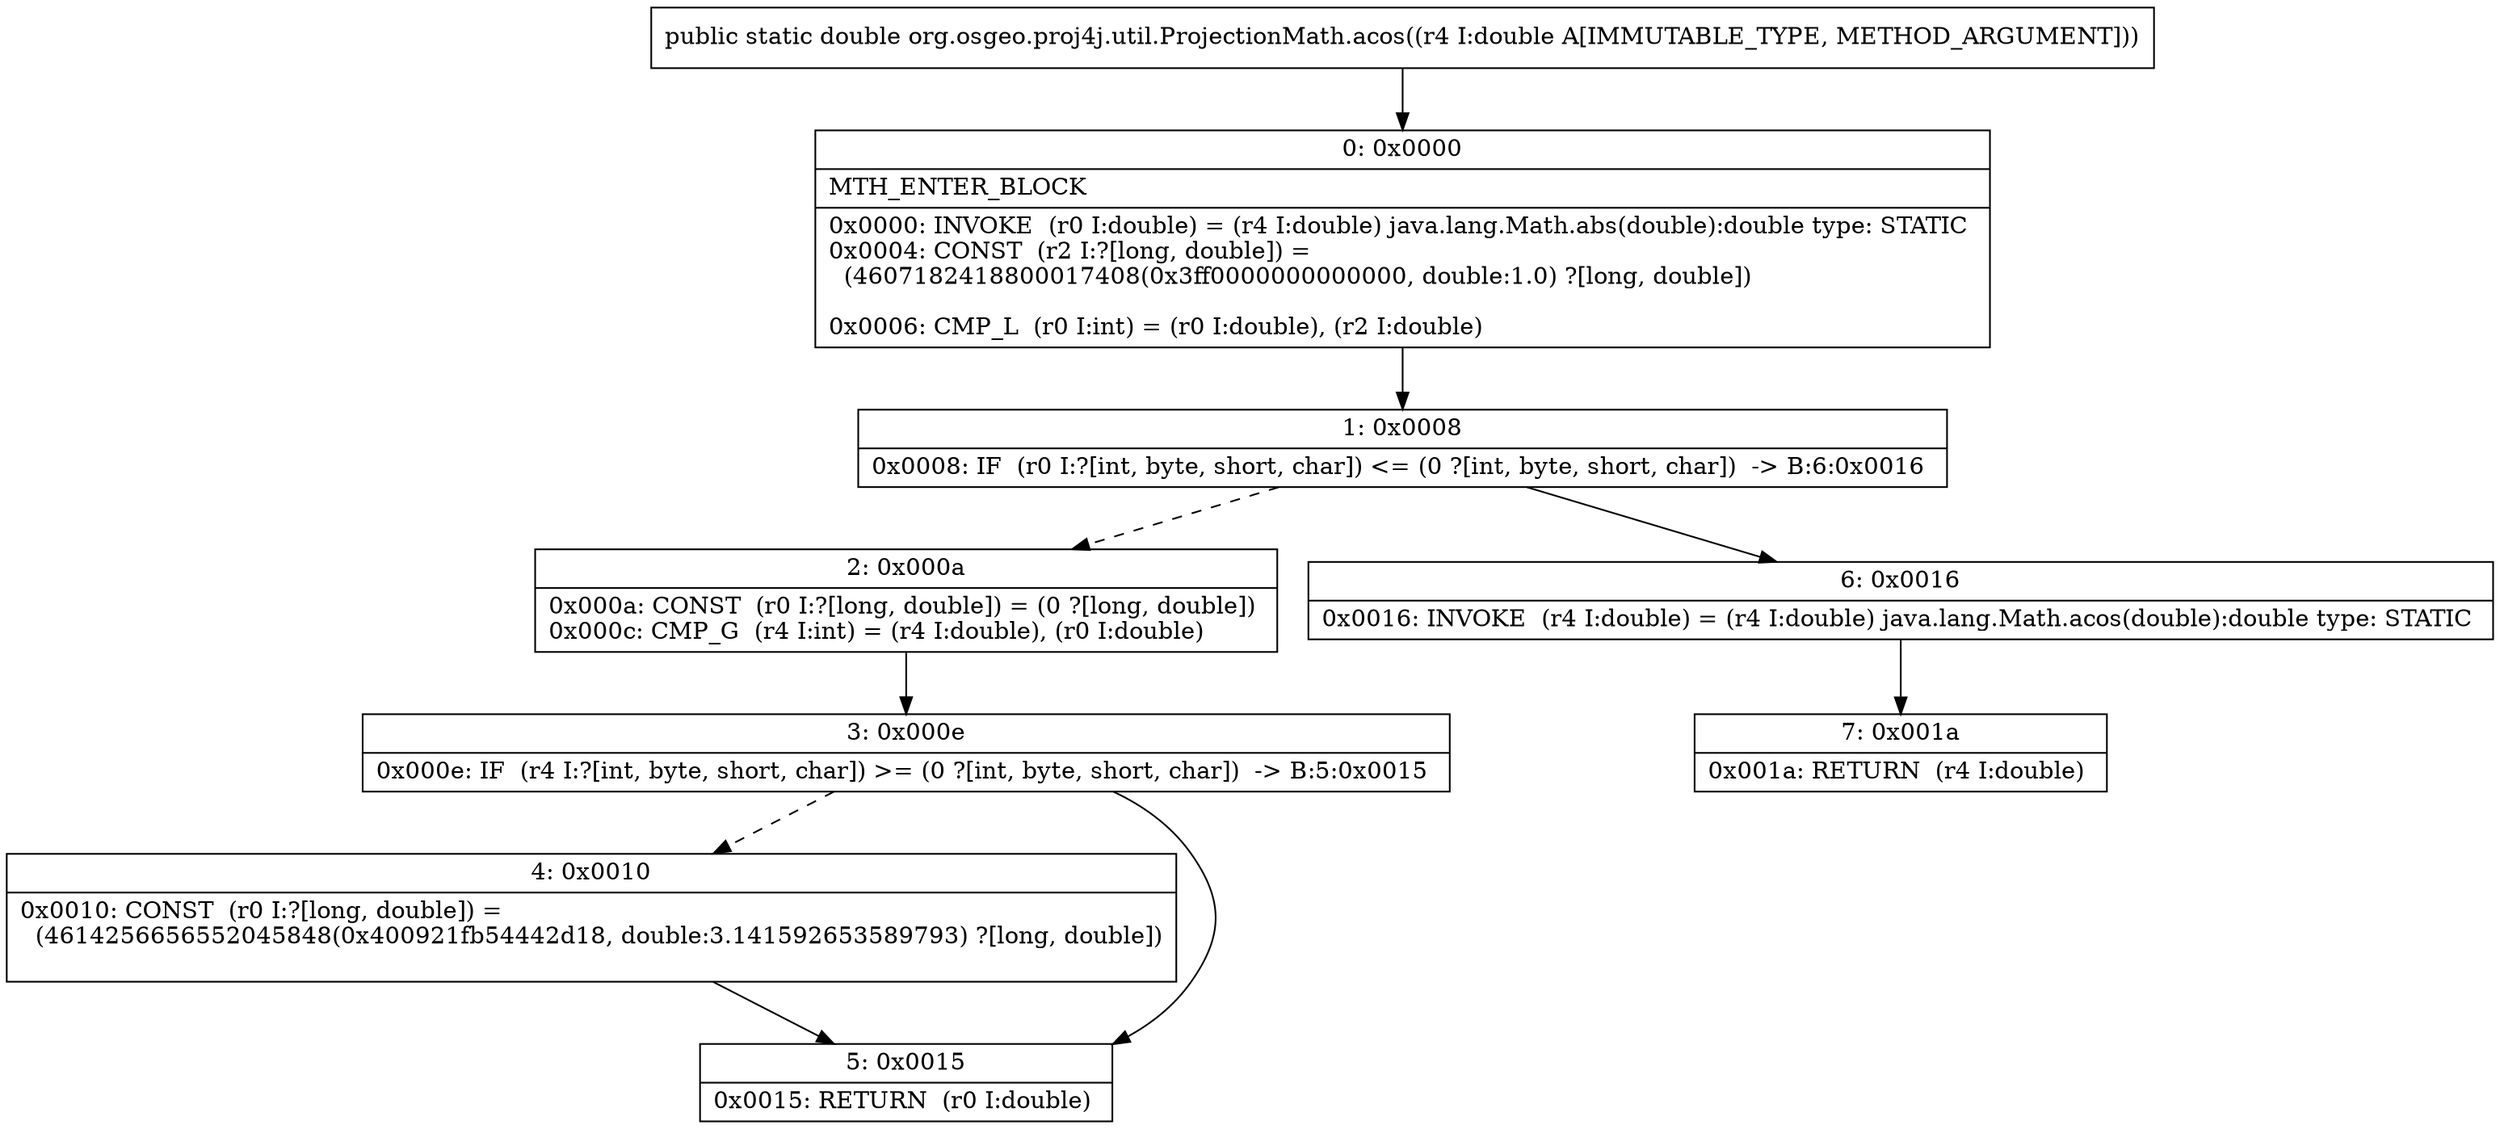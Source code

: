 digraph "CFG fororg.osgeo.proj4j.util.ProjectionMath.acos(D)D" {
Node_0 [shape=record,label="{0\:\ 0x0000|MTH_ENTER_BLOCK\l|0x0000: INVOKE  (r0 I:double) = (r4 I:double) java.lang.Math.abs(double):double type: STATIC \l0x0004: CONST  (r2 I:?[long, double]) = \l  (4607182418800017408(0x3ff0000000000000, double:1.0) ?[long, double])\l \l0x0006: CMP_L  (r0 I:int) = (r0 I:double), (r2 I:double) \l}"];
Node_1 [shape=record,label="{1\:\ 0x0008|0x0008: IF  (r0 I:?[int, byte, short, char]) \<= (0 ?[int, byte, short, char])  \-\> B:6:0x0016 \l}"];
Node_2 [shape=record,label="{2\:\ 0x000a|0x000a: CONST  (r0 I:?[long, double]) = (0 ?[long, double]) \l0x000c: CMP_G  (r4 I:int) = (r4 I:double), (r0 I:double) \l}"];
Node_3 [shape=record,label="{3\:\ 0x000e|0x000e: IF  (r4 I:?[int, byte, short, char]) \>= (0 ?[int, byte, short, char])  \-\> B:5:0x0015 \l}"];
Node_4 [shape=record,label="{4\:\ 0x0010|0x0010: CONST  (r0 I:?[long, double]) = \l  (4614256656552045848(0x400921fb54442d18, double:3.141592653589793) ?[long, double])\l \l}"];
Node_5 [shape=record,label="{5\:\ 0x0015|0x0015: RETURN  (r0 I:double) \l}"];
Node_6 [shape=record,label="{6\:\ 0x0016|0x0016: INVOKE  (r4 I:double) = (r4 I:double) java.lang.Math.acos(double):double type: STATIC \l}"];
Node_7 [shape=record,label="{7\:\ 0x001a|0x001a: RETURN  (r4 I:double) \l}"];
MethodNode[shape=record,label="{public static double org.osgeo.proj4j.util.ProjectionMath.acos((r4 I:double A[IMMUTABLE_TYPE, METHOD_ARGUMENT])) }"];
MethodNode -> Node_0;
Node_0 -> Node_1;
Node_1 -> Node_2[style=dashed];
Node_1 -> Node_6;
Node_2 -> Node_3;
Node_3 -> Node_4[style=dashed];
Node_3 -> Node_5;
Node_4 -> Node_5;
Node_6 -> Node_7;
}

